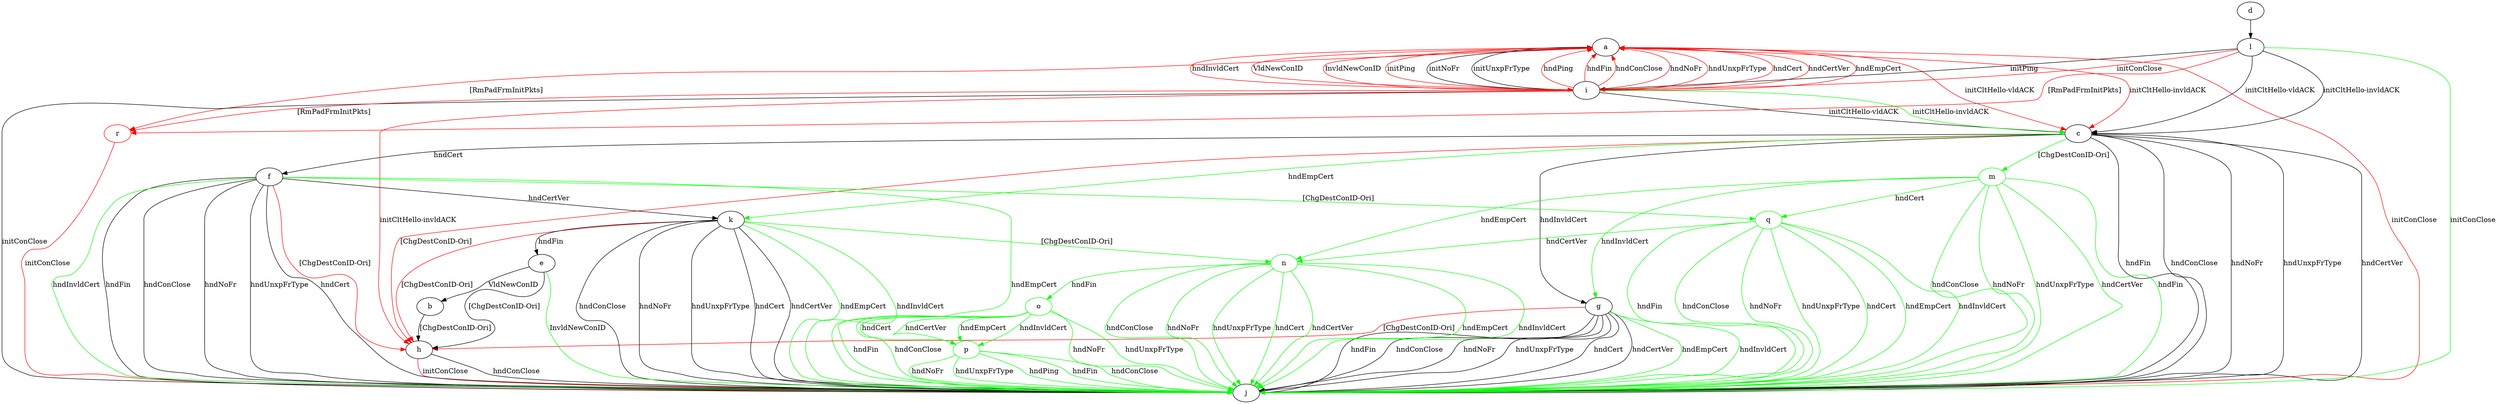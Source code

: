 digraph "" {
	a -> c	[key=0,
		color=red,
		label="initCltHello-vldACK "];
	a -> c	[key=1,
		color=red,
		label="initCltHello-invldACK "];
	a -> i	[key=0,
		color=red,
		label="initPing "];
	a -> j	[key=0,
		color=red,
		label="initConClose "];
	r	[color=red];
	a -> r	[key=0,
		color=red,
		label="[RmPadFrmInitPkts] "];
	b -> h	[key=0,
		label="[ChgDestConID-Ori] "];
	c -> f	[key=0,
		label="hndCert "];
	c -> g	[key=0,
		label="hndInvldCert "];
	c -> h	[key=0,
		color=red,
		label="[ChgDestConID-Ori] "];
	c -> j	[key=0,
		label="hndFin "];
	c -> j	[key=1,
		label="hndConClose "];
	c -> j	[key=2,
		label="hndNoFr "];
	c -> j	[key=3,
		label="hndUnxpFrType "];
	c -> j	[key=4,
		label="hndCertVer "];
	c -> k	[key=0,
		color=green,
		label="hndEmpCert "];
	m	[color=green];
	c -> m	[key=0,
		color=green,
		label="[ChgDestConID-Ori] "];
	d -> l	[key=0];
	e -> b	[key=0,
		label="VldNewConID "];
	e -> h	[key=0,
		label="[ChgDestConID-Ori] "];
	e -> j	[key=0,
		color=green,
		label="InvldNewConID "];
	f -> h	[key=0,
		color=red,
		label="[ChgDestConID-Ori] "];
	f -> j	[key=0,
		label="hndFin "];
	f -> j	[key=1,
		label="hndConClose "];
	f -> j	[key=2,
		label="hndNoFr "];
	f -> j	[key=3,
		label="hndUnxpFrType "];
	f -> j	[key=4,
		label="hndCert "];
	f -> j	[key=5,
		color=green,
		label="hndEmpCert "];
	f -> j	[key=6,
		color=green,
		label="hndInvldCert "];
	f -> k	[key=0,
		label="hndCertVer "];
	q	[color=green];
	f -> q	[key=0,
		color=green,
		label="[ChgDestConID-Ori] "];
	g -> h	[key=0,
		color=red,
		label="[ChgDestConID-Ori] "];
	g -> j	[key=0,
		label="hndFin "];
	g -> j	[key=1,
		label="hndConClose "];
	g -> j	[key=2,
		label="hndNoFr "];
	g -> j	[key=3,
		label="hndUnxpFrType "];
	g -> j	[key=4,
		label="hndCert "];
	g -> j	[key=5,
		label="hndCertVer "];
	g -> j	[key=6,
		color=green,
		label="hndEmpCert "];
	g -> j	[key=7,
		color=green,
		label="hndInvldCert "];
	h -> j	[key=0,
		label="hndConClose "];
	h -> j	[key=1,
		color=red,
		label="initConClose "];
	i -> a	[key=0,
		label="initNoFr "];
	i -> a	[key=1,
		label="initUnxpFrType "];
	i -> a	[key=2,
		color=red,
		label="hndPing "];
	i -> a	[key=3,
		color=red,
		label="hndFin "];
	i -> a	[key=4,
		color=red,
		label="hndConClose "];
	i -> a	[key=5,
		color=red,
		label="hndNoFr "];
	i -> a	[key=6,
		color=red,
		label="hndUnxpFrType "];
	i -> a	[key=7,
		color=red,
		label="hndCert "];
	i -> a	[key=8,
		color=red,
		label="hndCertVer "];
	i -> a	[key=9,
		color=red,
		label="hndEmpCert "];
	i -> a	[key=10,
		color=red,
		label="hndInvldCert "];
	i -> a	[key=11,
		color=red,
		label="VldNewConID "];
	i -> a	[key=12,
		color=red,
		label="InvldNewConID "];
	i -> c	[key=0,
		label="initCltHello-vldACK "];
	i -> c	[key=1,
		color=green,
		label="initCltHello-invldACK "];
	i -> h	[key=0,
		color=red,
		label="initCltHello-invldACK "];
	i -> j	[key=0,
		label="initConClose "];
	i -> r	[key=0,
		color=red,
		label="[RmPadFrmInitPkts] "];
	k -> e	[key=0,
		label="hndFin "];
	k -> h	[key=0,
		color=red,
		label="[ChgDestConID-Ori] "];
	k -> j	[key=0,
		label="hndConClose "];
	k -> j	[key=1,
		label="hndNoFr "];
	k -> j	[key=2,
		label="hndUnxpFrType "];
	k -> j	[key=3,
		label="hndCert "];
	k -> j	[key=4,
		label="hndCertVer "];
	k -> j	[key=5,
		color=green,
		label="hndEmpCert "];
	k -> j	[key=6,
		color=green,
		label="hndInvldCert "];
	n	[color=green];
	k -> n	[key=0,
		color=green,
		label="[ChgDestConID-Ori] "];
	l -> c	[key=0,
		label="initCltHello-vldACK "];
	l -> c	[key=1,
		label="initCltHello-invldACK "];
	l -> i	[key=0,
		label="initPing "];
	l -> i	[key=1,
		color=red,
		label="initConClose "];
	l -> j	[key=0,
		color=green,
		label="initConClose "];
	l -> r	[key=0,
		color=red,
		label="[RmPadFrmInitPkts] "];
	m -> g	[key=0,
		color=green,
		label="hndInvldCert "];
	m -> j	[key=0,
		color=green,
		label="hndFin "];
	m -> j	[key=1,
		color=green,
		label="hndConClose "];
	m -> j	[key=2,
		color=green,
		label="hndNoFr "];
	m -> j	[key=3,
		color=green,
		label="hndUnxpFrType "];
	m -> j	[key=4,
		color=green,
		label="hndCertVer "];
	m -> n	[key=0,
		color=green,
		label="hndEmpCert "];
	m -> q	[key=0,
		color=green,
		label="hndCert "];
	n -> j	[key=0,
		color=green,
		label="hndConClose "];
	n -> j	[key=1,
		color=green,
		label="hndNoFr "];
	n -> j	[key=2,
		color=green,
		label="hndUnxpFrType "];
	n -> j	[key=3,
		color=green,
		label="hndCert "];
	n -> j	[key=4,
		color=green,
		label="hndCertVer "];
	n -> j	[key=5,
		color=green,
		label="hndEmpCert "];
	n -> j	[key=6,
		color=green,
		label="hndInvldCert "];
	o	[color=green];
	n -> o	[key=0,
		color=green,
		label="hndFin "];
	o -> j	[key=0,
		color=green,
		label="hndFin "];
	o -> j	[key=1,
		color=green,
		label="hndConClose "];
	o -> j	[key=2,
		color=green,
		label="hndNoFr "];
	o -> j	[key=3,
		color=green,
		label="hndUnxpFrType "];
	p	[color=green];
	o -> p	[key=0,
		color=green,
		label="hndCert "];
	o -> p	[key=1,
		color=green,
		label="hndCertVer "];
	o -> p	[key=2,
		color=green,
		label="hndEmpCert "];
	o -> p	[key=3,
		color=green,
		label="hndInvldCert "];
	p -> j	[key=0,
		color=green,
		label="hndPing "];
	p -> j	[key=1,
		color=green,
		label="hndFin "];
	p -> j	[key=2,
		color=green,
		label="hndConClose "];
	p -> j	[key=3,
		color=green,
		label="hndNoFr "];
	p -> j	[key=4,
		color=green,
		label="hndUnxpFrType "];
	q -> j	[key=0,
		color=green,
		label="hndFin "];
	q -> j	[key=1,
		color=green,
		label="hndConClose "];
	q -> j	[key=2,
		color=green,
		label="hndNoFr "];
	q -> j	[key=3,
		color=green,
		label="hndUnxpFrType "];
	q -> j	[key=4,
		color=green,
		label="hndCert "];
	q -> j	[key=5,
		color=green,
		label="hndEmpCert "];
	q -> j	[key=6,
		color=green,
		label="hndInvldCert "];
	q -> n	[key=0,
		color=green,
		label="hndCertVer "];
	r -> j	[key=0,
		color=red,
		label="initConClose "];
}
